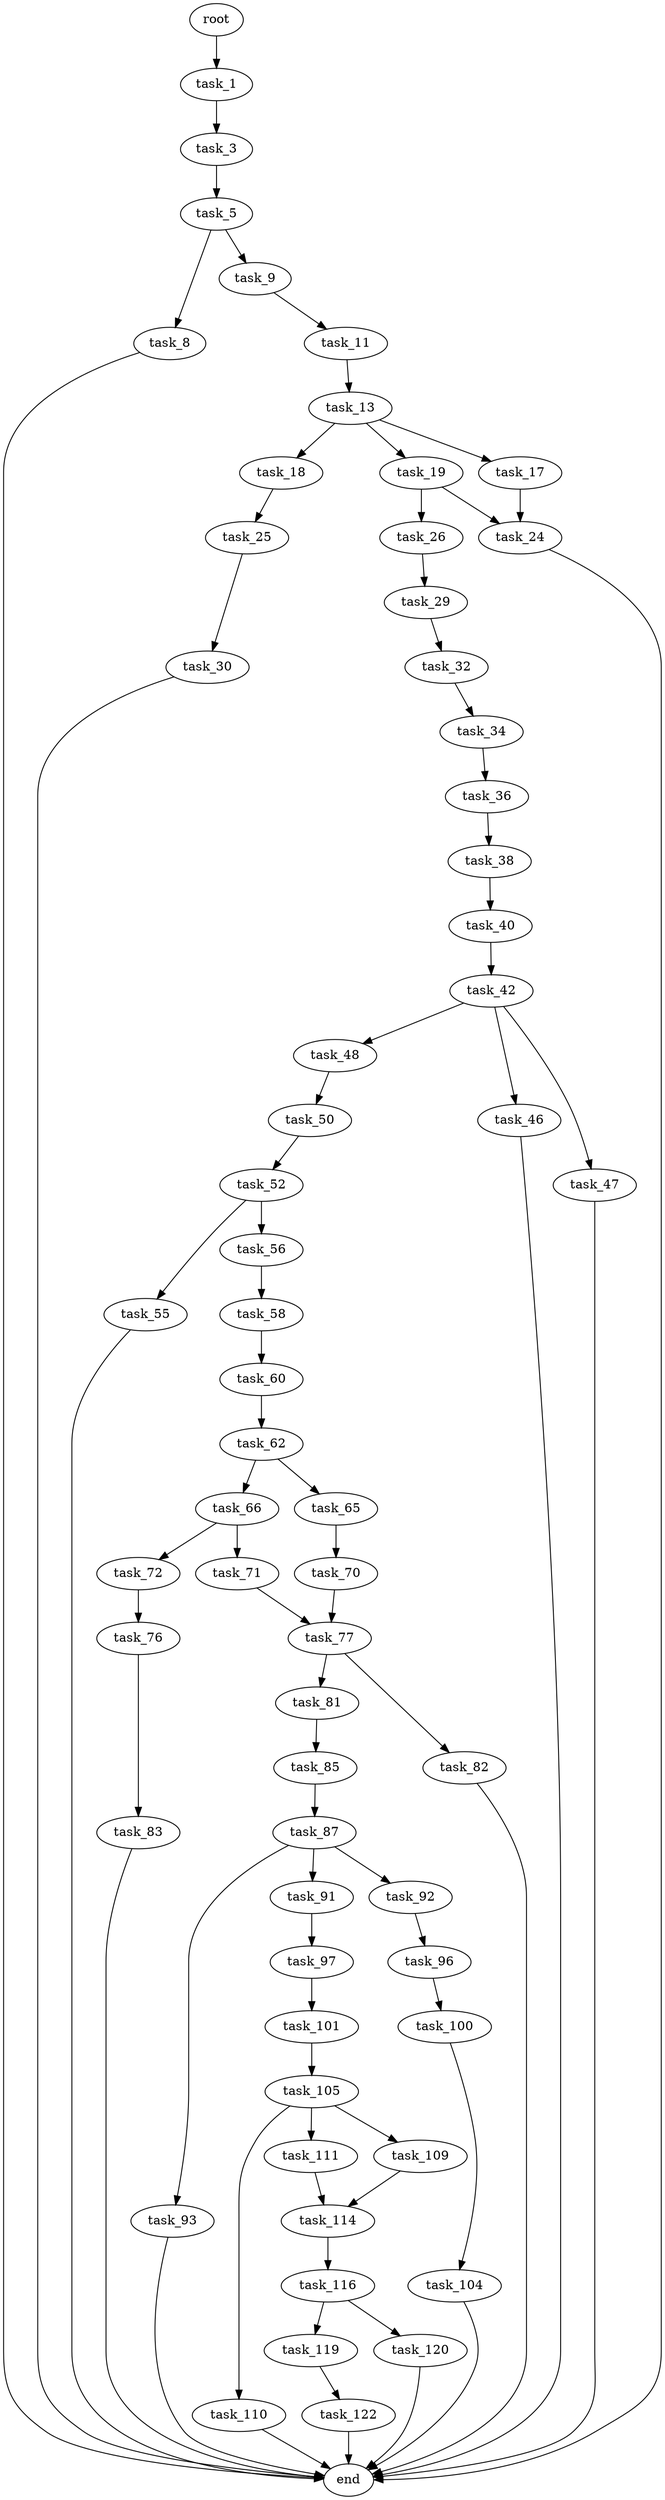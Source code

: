 digraph G {
  root [size="0.000000"];
  task_1 [size="1272108094.000000"];
  task_3 [size="97189902882.000000"];
  task_5 [size="68719476736.000000"];
  task_8 [size="3316453802.000000"];
  task_9 [size="32687492506.000000"];
  end [size="0.000000"];
  task_11 [size="1073741824000.000000"];
  task_13 [size="12928510750.000000"];
  task_17 [size="68719476736.000000"];
  task_18 [size="395573816320.000000"];
  task_19 [size="245890007369.000000"];
  task_24 [size="76014388549.000000"];
  task_25 [size="7691406654.000000"];
  task_26 [size="22757409550.000000"];
  task_30 [size="621835766152.000000"];
  task_29 [size="829803402.000000"];
  task_32 [size="7450397245.000000"];
  task_34 [size="28180788815.000000"];
  task_36 [size="15641307493.000000"];
  task_38 [size="41972955906.000000"];
  task_40 [size="19847566340.000000"];
  task_42 [size="1073741824000.000000"];
  task_46 [size="1511254098.000000"];
  task_47 [size="76393976760.000000"];
  task_48 [size="31540028047.000000"];
  task_50 [size="8654784869.000000"];
  task_52 [size="6098149790.000000"];
  task_55 [size="231928233984.000000"];
  task_56 [size="549755813888.000000"];
  task_58 [size="49060985056.000000"];
  task_60 [size="231928233984.000000"];
  task_62 [size="66592218438.000000"];
  task_65 [size="368293445632.000000"];
  task_66 [size="228534350472.000000"];
  task_70 [size="18076860095.000000"];
  task_71 [size="204972480179.000000"];
  task_72 [size="68719476736.000000"];
  task_77 [size="68719476736.000000"];
  task_76 [size="134217728000.000000"];
  task_83 [size="1369259309923.000000"];
  task_81 [size="16210292225.000000"];
  task_82 [size="8589934592.000000"];
  task_85 [size="782757789696.000000"];
  task_87 [size="107236374414.000000"];
  task_91 [size="75782632068.000000"];
  task_92 [size="2013056022.000000"];
  task_93 [size="6284291606.000000"];
  task_97 [size="10557159382.000000"];
  task_96 [size="151574088588.000000"];
  task_100 [size="529463897.000000"];
  task_101 [size="1380915873.000000"];
  task_104 [size="8589934592.000000"];
  task_105 [size="7729867831.000000"];
  task_109 [size="26843580866.000000"];
  task_110 [size="9816961214.000000"];
  task_111 [size="90336643468.000000"];
  task_114 [size="68719476736.000000"];
  task_116 [size="1073741824000.000000"];
  task_119 [size="55698123313.000000"];
  task_120 [size="13706432073.000000"];
  task_122 [size="16684181419.000000"];

  root -> task_1 [size="1.000000"];
  task_1 -> task_3 [size="134217728.000000"];
  task_3 -> task_5 [size="209715200.000000"];
  task_5 -> task_8 [size="134217728.000000"];
  task_5 -> task_9 [size="134217728.000000"];
  task_8 -> end [size="1.000000"];
  task_9 -> task_11 [size="536870912.000000"];
  task_11 -> task_13 [size="838860800.000000"];
  task_13 -> task_17 [size="411041792.000000"];
  task_13 -> task_18 [size="411041792.000000"];
  task_13 -> task_19 [size="411041792.000000"];
  task_17 -> task_24 [size="134217728.000000"];
  task_18 -> task_25 [size="301989888.000000"];
  task_19 -> task_24 [size="411041792.000000"];
  task_19 -> task_26 [size="411041792.000000"];
  task_24 -> end [size="1.000000"];
  task_25 -> task_30 [size="301989888.000000"];
  task_26 -> task_29 [size="838860800.000000"];
  task_30 -> end [size="1.000000"];
  task_29 -> task_32 [size="33554432.000000"];
  task_32 -> task_34 [size="209715200.000000"];
  task_34 -> task_36 [size="33554432.000000"];
  task_36 -> task_38 [size="411041792.000000"];
  task_38 -> task_40 [size="679477248.000000"];
  task_40 -> task_42 [size="33554432.000000"];
  task_42 -> task_46 [size="838860800.000000"];
  task_42 -> task_47 [size="838860800.000000"];
  task_42 -> task_48 [size="838860800.000000"];
  task_46 -> end [size="1.000000"];
  task_47 -> end [size="1.000000"];
  task_48 -> task_50 [size="679477248.000000"];
  task_50 -> task_52 [size="838860800.000000"];
  task_52 -> task_55 [size="301989888.000000"];
  task_52 -> task_56 [size="301989888.000000"];
  task_55 -> end [size="1.000000"];
  task_56 -> task_58 [size="536870912.000000"];
  task_58 -> task_60 [size="838860800.000000"];
  task_60 -> task_62 [size="301989888.000000"];
  task_62 -> task_65 [size="75497472.000000"];
  task_62 -> task_66 [size="75497472.000000"];
  task_65 -> task_70 [size="411041792.000000"];
  task_66 -> task_71 [size="411041792.000000"];
  task_66 -> task_72 [size="411041792.000000"];
  task_70 -> task_77 [size="33554432.000000"];
  task_71 -> task_77 [size="679477248.000000"];
  task_72 -> task_76 [size="134217728.000000"];
  task_77 -> task_81 [size="134217728.000000"];
  task_77 -> task_82 [size="134217728.000000"];
  task_76 -> task_83 [size="209715200.000000"];
  task_83 -> end [size="1.000000"];
  task_81 -> task_85 [size="838860800.000000"];
  task_82 -> end [size="1.000000"];
  task_85 -> task_87 [size="679477248.000000"];
  task_87 -> task_91 [size="75497472.000000"];
  task_87 -> task_92 [size="75497472.000000"];
  task_87 -> task_93 [size="75497472.000000"];
  task_91 -> task_97 [size="134217728.000000"];
  task_92 -> task_96 [size="33554432.000000"];
  task_93 -> end [size="1.000000"];
  task_97 -> task_101 [size="209715200.000000"];
  task_96 -> task_100 [size="536870912.000000"];
  task_100 -> task_104 [size="33554432.000000"];
  task_101 -> task_105 [size="134217728.000000"];
  task_104 -> end [size="1.000000"];
  task_105 -> task_109 [size="209715200.000000"];
  task_105 -> task_110 [size="209715200.000000"];
  task_105 -> task_111 [size="209715200.000000"];
  task_109 -> task_114 [size="536870912.000000"];
  task_110 -> end [size="1.000000"];
  task_111 -> task_114 [size="301989888.000000"];
  task_114 -> task_116 [size="134217728.000000"];
  task_116 -> task_119 [size="838860800.000000"];
  task_116 -> task_120 [size="838860800.000000"];
  task_119 -> task_122 [size="75497472.000000"];
  task_120 -> end [size="1.000000"];
  task_122 -> end [size="1.000000"];
}
